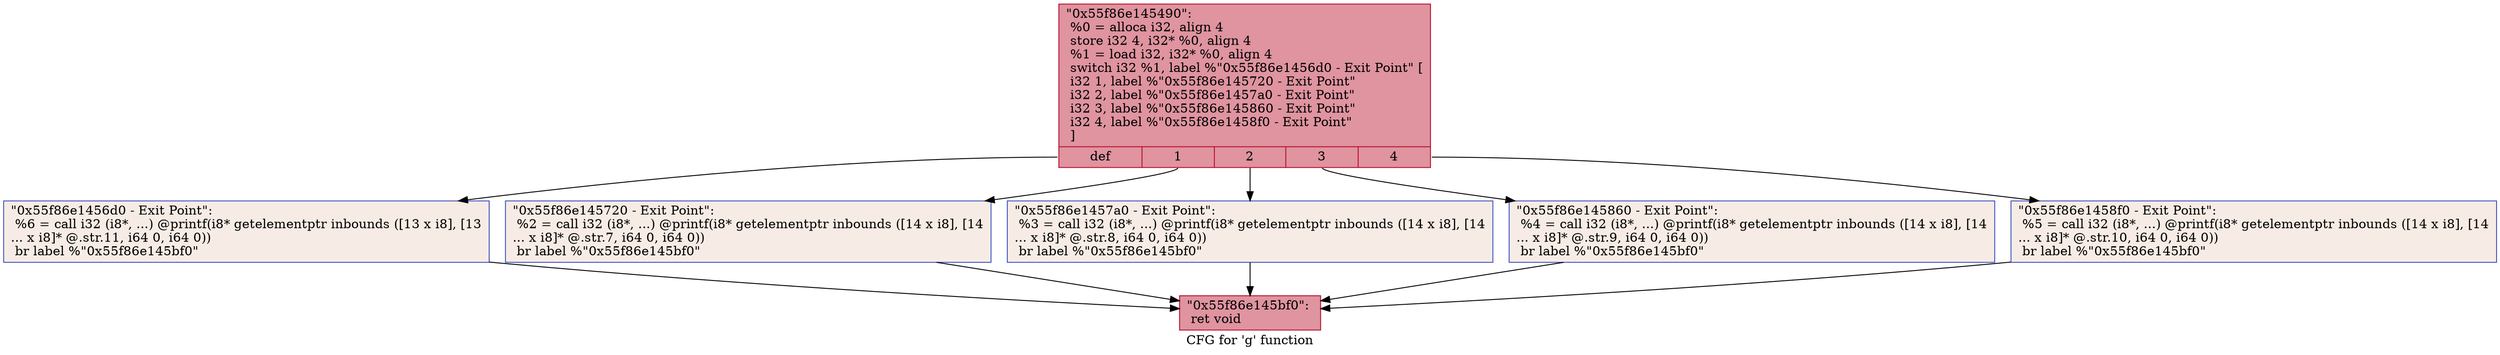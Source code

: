 digraph "CFG for 'g' function" {
	label="CFG for 'g' function";

	Node0x55f86e145490 [shape=record,color="#b70d28ff", style=filled, fillcolor="#b70d2870",label="{\"0x55f86e145490\":\l  %0 = alloca i32, align 4\l  store i32 4, i32* %0, align 4\l  %1 = load i32, i32* %0, align 4\l  switch i32 %1, label %\"0x55f86e1456d0 - Exit Point\" [\l    i32 1, label %\"0x55f86e145720 - Exit Point\"\l    i32 2, label %\"0x55f86e1457a0 - Exit Point\"\l    i32 3, label %\"0x55f86e145860 - Exit Point\"\l    i32 4, label %\"0x55f86e1458f0 - Exit Point\"\l  ]\l|{<s0>def|<s1>1|<s2>2|<s3>3|<s4>4}}"];
	Node0x55f86e145490:s0 -> Node0x55f86e1456d0;
	Node0x55f86e145490:s1 -> Node0x55f86e145720;
	Node0x55f86e145490:s2 -> Node0x55f86e1457a0;
	Node0x55f86e145490:s3 -> Node0x55f86e145860;
	Node0x55f86e145490:s4 -> Node0x55f86e1458f0;
	Node0x55f86e145720 [shape=record,color="#3d50c3ff", style=filled, fillcolor="#ecd3c570",label="{\"0x55f86e145720 - Exit Point\":                    \l  %2 = call i32 (i8*, ...) @printf(i8* getelementptr inbounds ([14 x i8], [14\l... x i8]* @.str.7, i64 0, i64 0))\l  br label %\"0x55f86e145bf0\"\l}"];
	Node0x55f86e145720 -> Node0x55f86e145bf0;
	Node0x55f86e1457a0 [shape=record,color="#3d50c3ff", style=filled, fillcolor="#ecd3c570",label="{\"0x55f86e1457a0 - Exit Point\":                    \l  %3 = call i32 (i8*, ...) @printf(i8* getelementptr inbounds ([14 x i8], [14\l... x i8]* @.str.8, i64 0, i64 0))\l  br label %\"0x55f86e145bf0\"\l}"];
	Node0x55f86e1457a0 -> Node0x55f86e145bf0;
	Node0x55f86e145860 [shape=record,color="#3d50c3ff", style=filled, fillcolor="#ecd3c570",label="{\"0x55f86e145860 - Exit Point\":                    \l  %4 = call i32 (i8*, ...) @printf(i8* getelementptr inbounds ([14 x i8], [14\l... x i8]* @.str.9, i64 0, i64 0))\l  br label %\"0x55f86e145bf0\"\l}"];
	Node0x55f86e145860 -> Node0x55f86e145bf0;
	Node0x55f86e1458f0 [shape=record,color="#3d50c3ff", style=filled, fillcolor="#ecd3c570",label="{\"0x55f86e1458f0 - Exit Point\":                    \l  %5 = call i32 (i8*, ...) @printf(i8* getelementptr inbounds ([14 x i8], [14\l... x i8]* @.str.10, i64 0, i64 0))\l  br label %\"0x55f86e145bf0\"\l}"];
	Node0x55f86e1458f0 -> Node0x55f86e145bf0;
	Node0x55f86e1456d0 [shape=record,color="#3d50c3ff", style=filled, fillcolor="#ecd3c570",label="{\"0x55f86e1456d0 - Exit Point\":                    \l  %6 = call i32 (i8*, ...) @printf(i8* getelementptr inbounds ([13 x i8], [13\l... x i8]* @.str.11, i64 0, i64 0))\l  br label %\"0x55f86e145bf0\"\l}"];
	Node0x55f86e1456d0 -> Node0x55f86e145bf0;
	Node0x55f86e145bf0 [shape=record,color="#b70d28ff", style=filled, fillcolor="#b70d2870",label="{\"0x55f86e145bf0\":                                 \l  ret void\l}"];
}
